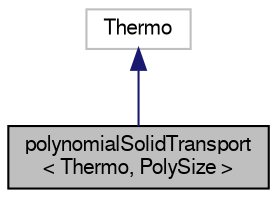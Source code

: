 digraph "polynomialSolidTransport&lt; Thermo, PolySize &gt;"
{
  bgcolor="transparent";
  edge [fontname="FreeSans",fontsize="10",labelfontname="FreeSans",labelfontsize="10"];
  node [fontname="FreeSans",fontsize="10",shape=record];
  Node0 [label="polynomialSolidTransport\l\< Thermo, PolySize \>",height=0.2,width=0.4,color="black", fillcolor="grey75", style="filled", fontcolor="black"];
  Node1 -> Node0 [dir="back",color="midnightblue",fontsize="10",style="solid",fontname="FreeSans"];
  Node1 [label="Thermo",height=0.2,width=0.4,color="grey75"];
}

